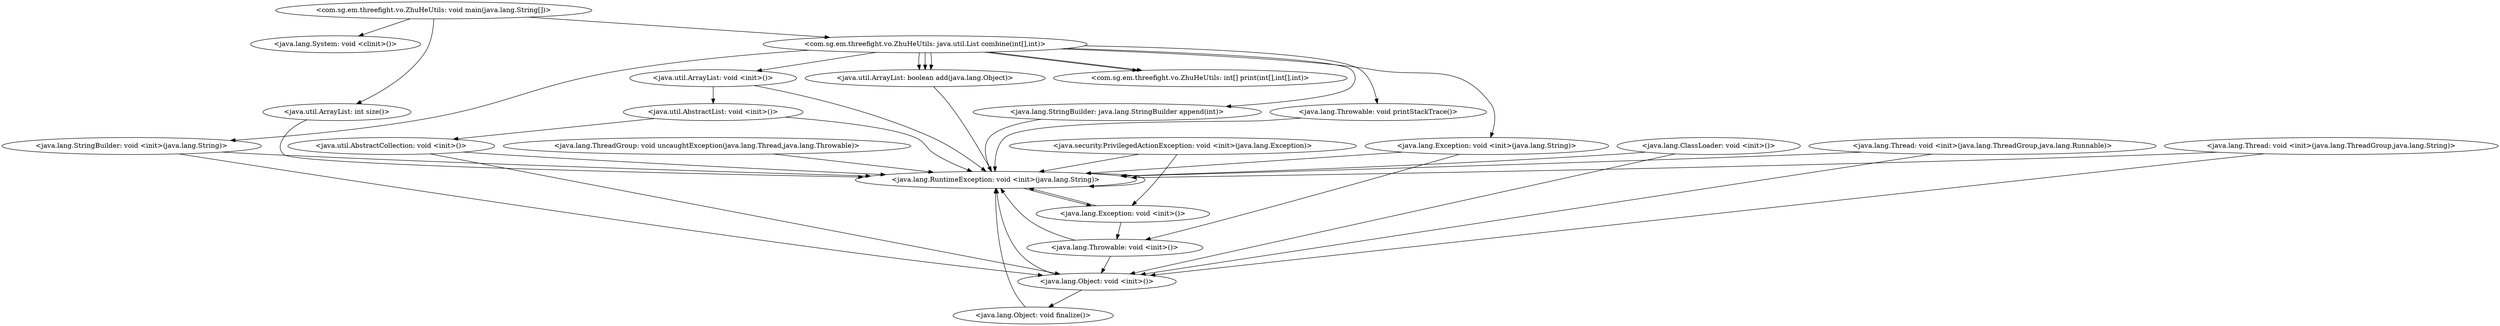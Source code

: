 digraph CallGraph {
"<com.sg.em.threefight.vo.ZhuHeUtils: void main(java.lang.String[])>" -> "<java.lang.System: void <clinit>()>";
"<com.sg.em.threefight.vo.ZhuHeUtils: void main(java.lang.String[])>" -> "<com.sg.em.threefight.vo.ZhuHeUtils: java.util.List combine(int[],int)>";
"<java.lang.ThreadGroup: void uncaughtException(java.lang.Thread,java.lang.Throwable)>" -> "<java.lang.RuntimeException: void <init>(java.lang.String)>";
"<java.lang.ClassLoader: void <init>()>" -> "<java.lang.Object: void <init>()>";
"<java.lang.ClassLoader: void <init>()>" -> "<java.lang.RuntimeException: void <init>(java.lang.String)>";
"<java.security.PrivilegedActionException: void <init>(java.lang.Exception)>" -> "<java.lang.Exception: void <init>()>";
"<java.security.PrivilegedActionException: void <init>(java.lang.Exception)>" -> "<java.lang.RuntimeException: void <init>(java.lang.String)>";
"<java.lang.Thread: void <init>(java.lang.ThreadGroup,java.lang.Runnable)>" -> "<java.lang.Object: void <init>()>";
"<java.lang.Thread: void <init>(java.lang.ThreadGroup,java.lang.Runnable)>" -> "<java.lang.RuntimeException: void <init>(java.lang.String)>";
"<java.lang.Thread: void <init>(java.lang.ThreadGroup,java.lang.String)>" -> "<java.lang.Object: void <init>()>";
"<java.lang.Thread: void <init>(java.lang.ThreadGroup,java.lang.String)>" -> "<java.lang.RuntimeException: void <init>(java.lang.String)>";
"<com.sg.em.threefight.vo.ZhuHeUtils: java.util.List combine(int[],int)>" -> "<java.lang.StringBuilder: void <init>(java.lang.String)>";
"<com.sg.em.threefight.vo.ZhuHeUtils: java.util.List combine(int[],int)>" -> "<com.sg.em.threefight.vo.ZhuHeUtils: int[] print(int[],int[],int)>";
"<com.sg.em.threefight.vo.ZhuHeUtils: java.util.List combine(int[],int)>" -> "<com.sg.em.threefight.vo.ZhuHeUtils: int[] print(int[],int[],int)>";
"<com.sg.em.threefight.vo.ZhuHeUtils: java.util.List combine(int[],int)>" -> "<java.util.ArrayList: void <init>()>";
"<com.sg.em.threefight.vo.ZhuHeUtils: java.util.List combine(int[],int)>" -> "<java.lang.Exception: void <init>(java.lang.String)>";
"<java.lang.RuntimeException: void <init>(java.lang.String)>" -> "<java.lang.Exception: void <init>()>";
"<java.lang.RuntimeException: void <init>(java.lang.String)>" -> "<java.lang.RuntimeException: void <init>(java.lang.String)>";
"<java.lang.Object: void <init>()>" -> "<java.lang.Object: void finalize()>";
"<java.lang.Object: void <init>()>" -> "<java.lang.RuntimeException: void <init>(java.lang.String)>";
"<java.lang.Exception: void <init>()>" -> "<java.lang.Throwable: void <init>()>";
"<java.lang.Exception: void <init>()>" -> "<java.lang.RuntimeException: void <init>(java.lang.String)>";
"<java.lang.StringBuilder: void <init>(java.lang.String)>" -> "<java.lang.Object: void <init>()>";
"<java.lang.StringBuilder: void <init>(java.lang.String)>" -> "<java.lang.RuntimeException: void <init>(java.lang.String)>";
"<java.util.ArrayList: void <init>()>" -> "<java.util.AbstractList: void <init>()>";
"<java.util.ArrayList: void <init>()>" -> "<java.lang.RuntimeException: void <init>(java.lang.String)>";
"<java.lang.Exception: void <init>(java.lang.String)>" -> "<java.lang.Throwable: void <init>()>";
"<java.lang.Exception: void <init>(java.lang.String)>" -> "<java.lang.RuntimeException: void <init>(java.lang.String)>";
"<java.lang.Object: void finalize()>" -> "<java.lang.RuntimeException: void <init>(java.lang.String)>";
"<java.lang.Throwable: void <init>()>" -> "<java.lang.Object: void <init>()>";
"<java.lang.Throwable: void <init>()>" -> "<java.lang.RuntimeException: void <init>(java.lang.String)>";
"<java.util.AbstractList: void <init>()>" -> "<java.util.AbstractCollection: void <init>()>";
"<java.util.AbstractList: void <init>()>" -> "<java.lang.RuntimeException: void <init>(java.lang.String)>";
"<java.util.AbstractCollection: void <init>()>" -> "<java.lang.Object: void <init>()>";
"<java.util.AbstractCollection: void <init>()>" -> "<java.lang.RuntimeException: void <init>(java.lang.String)>";
"<com.sg.em.threefight.vo.ZhuHeUtils: java.util.List combine(int[],int)>" -> "<java.util.ArrayList: boolean add(java.lang.Object)>";
"<com.sg.em.threefight.vo.ZhuHeUtils: java.util.List combine(int[],int)>" -> "<java.util.ArrayList: boolean add(java.lang.Object)>";
"<com.sg.em.threefight.vo.ZhuHeUtils: java.util.List combine(int[],int)>" -> "<java.util.ArrayList: boolean add(java.lang.Object)>";
"<java.util.ArrayList: boolean add(java.lang.Object)>" -> "<java.lang.RuntimeException: void <init>(java.lang.String)>";
"<com.sg.em.threefight.vo.ZhuHeUtils: java.util.List combine(int[],int)>" -> "<java.lang.StringBuilder: java.lang.StringBuilder append(int)>";
"<java.lang.StringBuilder: java.lang.StringBuilder append(int)>" -> "<java.lang.RuntimeException: void <init>(java.lang.String)>";
"<com.sg.em.threefight.vo.ZhuHeUtils: void main(java.lang.String[])>" -> "<java.util.ArrayList: int size()>";
"<java.util.ArrayList: int size()>" -> "<java.lang.RuntimeException: void <init>(java.lang.String)>";
"<com.sg.em.threefight.vo.ZhuHeUtils: java.util.List combine(int[],int)>" -> "<java.lang.Throwable: void printStackTrace()>";
"<java.lang.Throwable: void printStackTrace()>" -> "<java.lang.RuntimeException: void <init>(java.lang.String)>";
}
